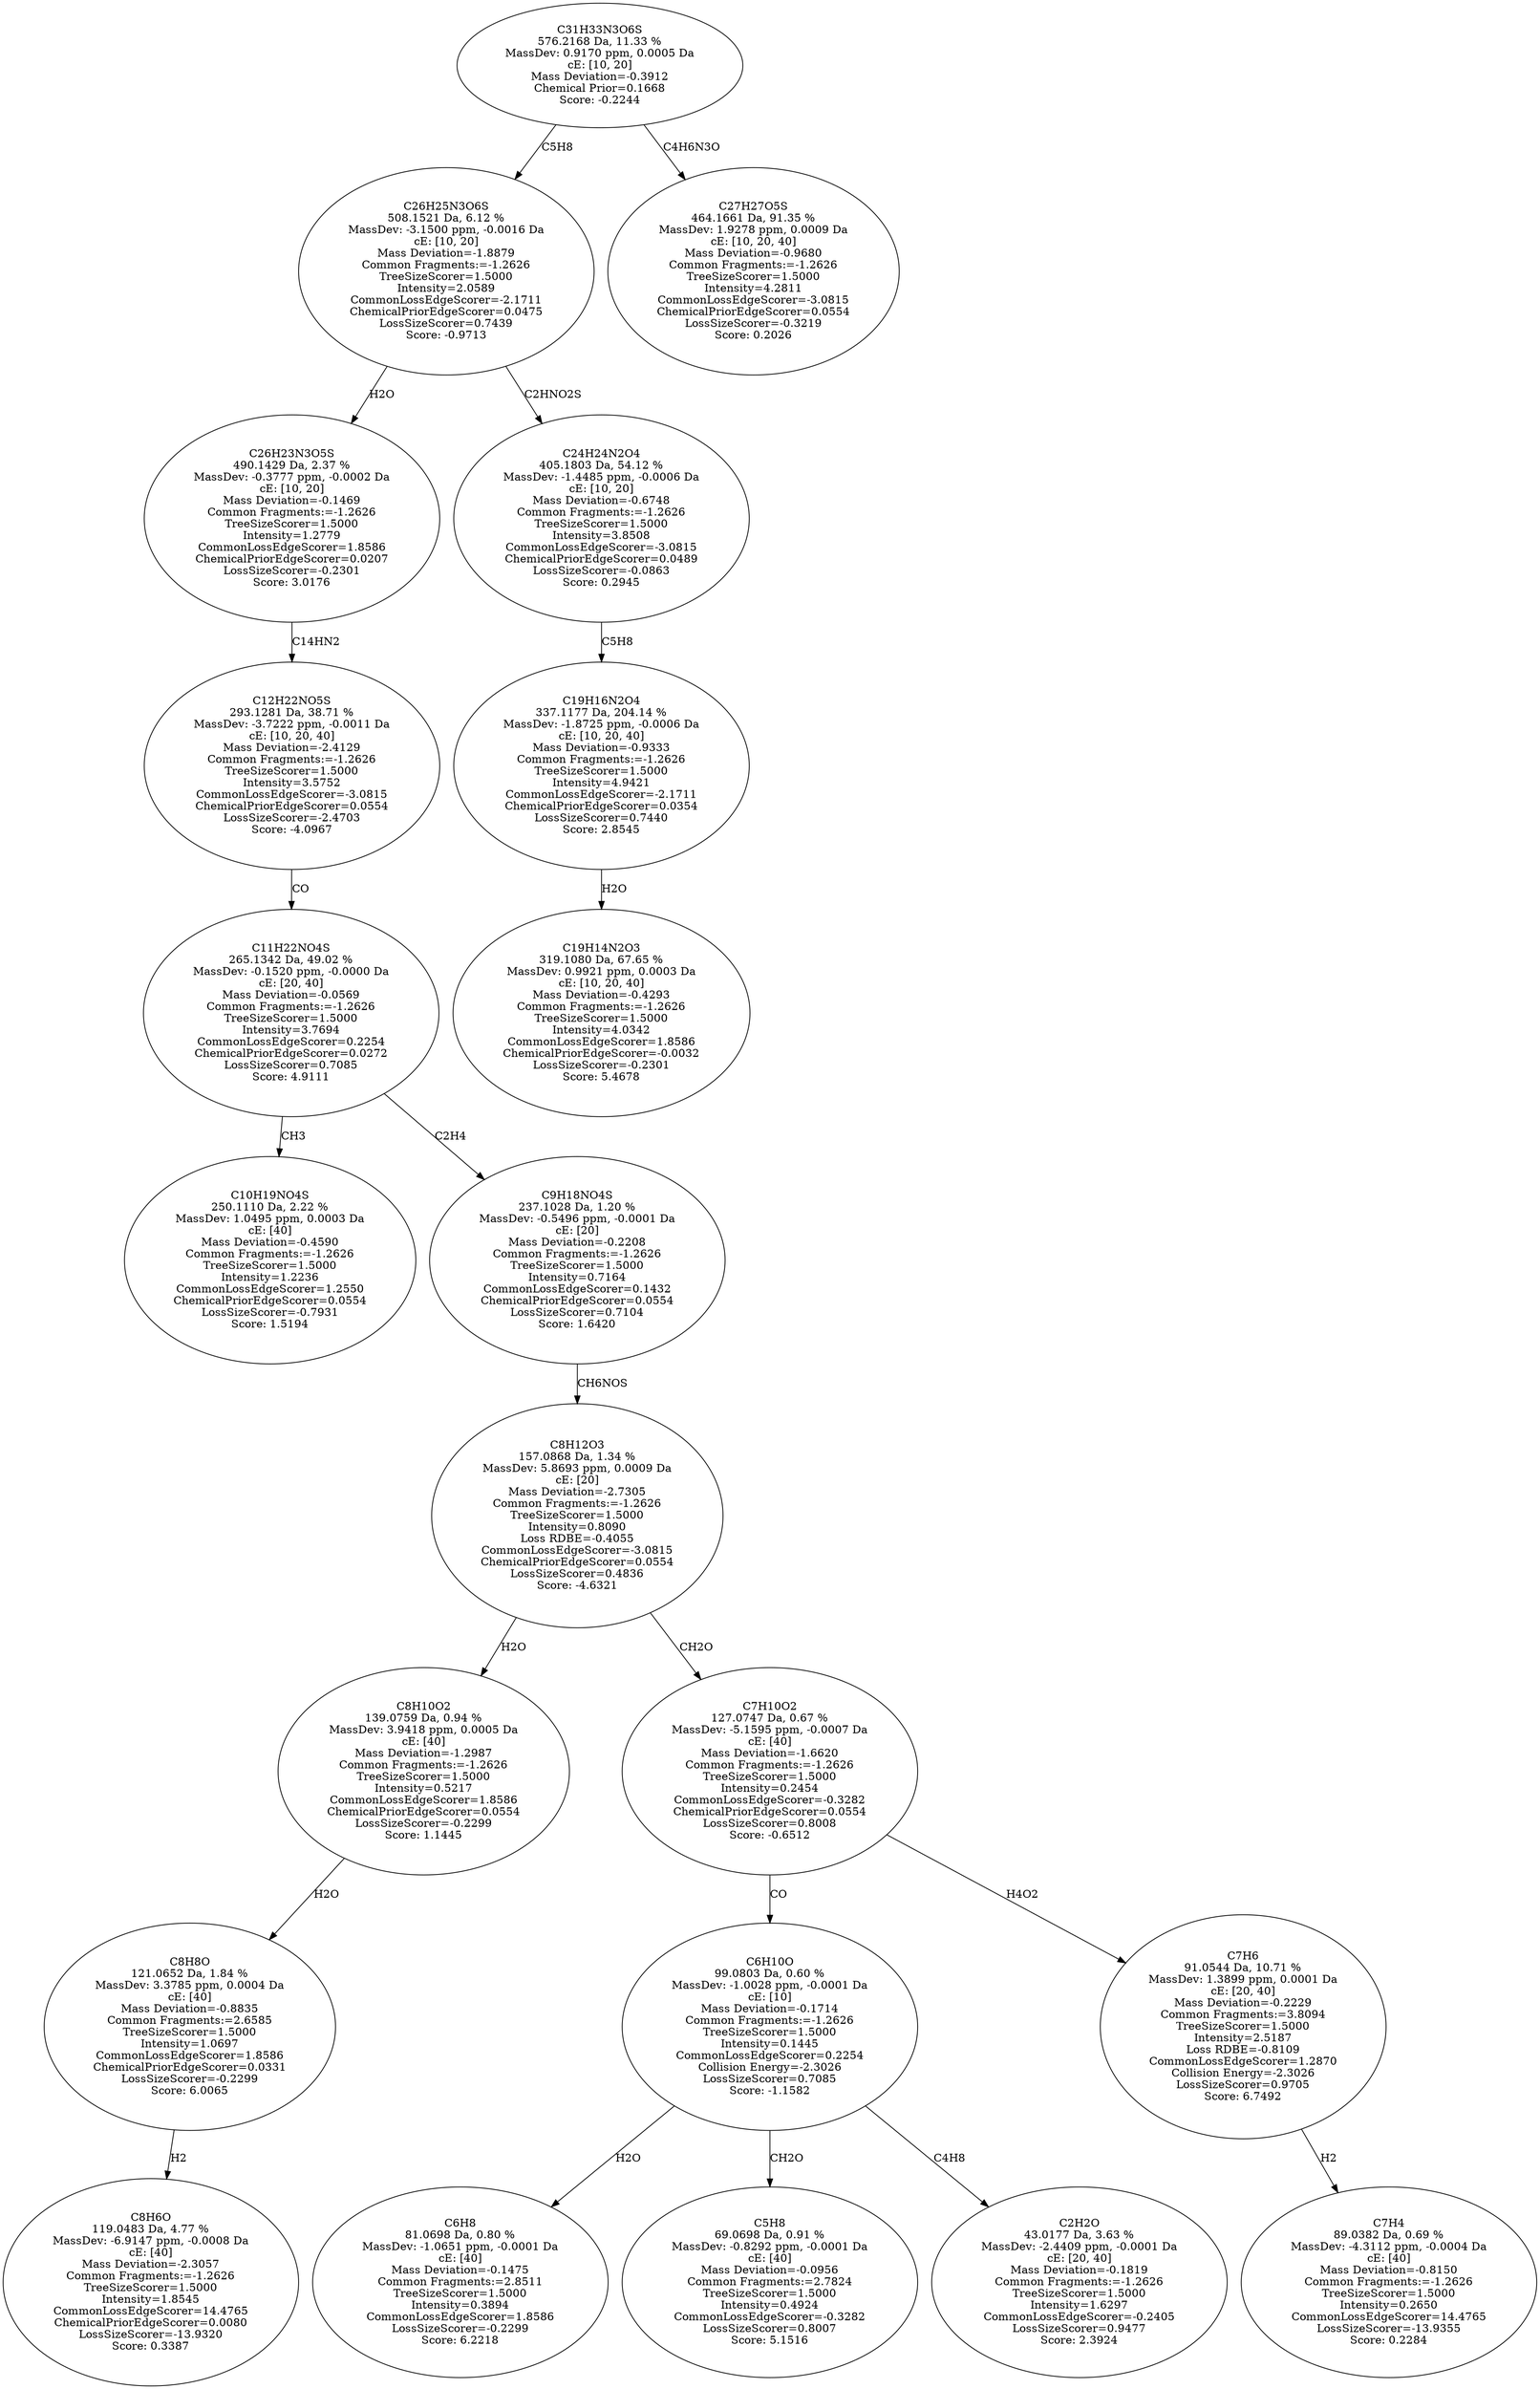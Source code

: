 strict digraph {
v1 [label="C10H19NO4S\n250.1110 Da, 2.22 %\nMassDev: 1.0495 ppm, 0.0003 Da\ncE: [40]\nMass Deviation=-0.4590\nCommon Fragments:=-1.2626\nTreeSizeScorer=1.5000\nIntensity=1.2236\nCommonLossEdgeScorer=1.2550\nChemicalPriorEdgeScorer=0.0554\nLossSizeScorer=-0.7931\nScore: 1.5194"];
v2 [label="C8H6O\n119.0483 Da, 4.77 %\nMassDev: -6.9147 ppm, -0.0008 Da\ncE: [40]\nMass Deviation=-2.3057\nCommon Fragments:=-1.2626\nTreeSizeScorer=1.5000\nIntensity=1.8545\nCommonLossEdgeScorer=14.4765\nChemicalPriorEdgeScorer=0.0080\nLossSizeScorer=-13.9320\nScore: 0.3387"];
v3 [label="C8H8O\n121.0652 Da, 1.84 %\nMassDev: 3.3785 ppm, 0.0004 Da\ncE: [40]\nMass Deviation=-0.8835\nCommon Fragments:=2.6585\nTreeSizeScorer=1.5000\nIntensity=1.0697\nCommonLossEdgeScorer=1.8586\nChemicalPriorEdgeScorer=0.0331\nLossSizeScorer=-0.2299\nScore: 6.0065"];
v4 [label="C8H10O2\n139.0759 Da, 0.94 %\nMassDev: 3.9418 ppm, 0.0005 Da\ncE: [40]\nMass Deviation=-1.2987\nCommon Fragments:=-1.2626\nTreeSizeScorer=1.5000\nIntensity=0.5217\nCommonLossEdgeScorer=1.8586\nChemicalPriorEdgeScorer=0.0554\nLossSizeScorer=-0.2299\nScore: 1.1445"];
v5 [label="C6H8\n81.0698 Da, 0.80 %\nMassDev: -1.0651 ppm, -0.0001 Da\ncE: [40]\nMass Deviation=-0.1475\nCommon Fragments:=2.8511\nTreeSizeScorer=1.5000\nIntensity=0.3894\nCommonLossEdgeScorer=1.8586\nLossSizeScorer=-0.2299\nScore: 6.2218"];
v6 [label="C5H8\n69.0698 Da, 0.91 %\nMassDev: -0.8292 ppm, -0.0001 Da\ncE: [40]\nMass Deviation=-0.0956\nCommon Fragments:=2.7824\nTreeSizeScorer=1.5000\nIntensity=0.4924\nCommonLossEdgeScorer=-0.3282\nLossSizeScorer=0.8007\nScore: 5.1516"];
v7 [label="C2H2O\n43.0177 Da, 3.63 %\nMassDev: -2.4409 ppm, -0.0001 Da\ncE: [20, 40]\nMass Deviation=-0.1819\nCommon Fragments:=-1.2626\nTreeSizeScorer=1.5000\nIntensity=1.6297\nCommonLossEdgeScorer=-0.2405\nLossSizeScorer=0.9477\nScore: 2.3924"];
v8 [label="C6H10O\n99.0803 Da, 0.60 %\nMassDev: -1.0028 ppm, -0.0001 Da\ncE: [10]\nMass Deviation=-0.1714\nCommon Fragments:=-1.2626\nTreeSizeScorer=1.5000\nIntensity=0.1445\nCommonLossEdgeScorer=0.2254\nCollision Energy=-2.3026\nLossSizeScorer=0.7085\nScore: -1.1582"];
v9 [label="C7H4\n89.0382 Da, 0.69 %\nMassDev: -4.3112 ppm, -0.0004 Da\ncE: [40]\nMass Deviation=-0.8150\nCommon Fragments:=-1.2626\nTreeSizeScorer=1.5000\nIntensity=0.2650\nCommonLossEdgeScorer=14.4765\nLossSizeScorer=-13.9355\nScore: 0.2284"];
v10 [label="C7H6\n91.0544 Da, 10.71 %\nMassDev: 1.3899 ppm, 0.0001 Da\ncE: [20, 40]\nMass Deviation=-0.2229\nCommon Fragments:=3.8094\nTreeSizeScorer=1.5000\nIntensity=2.5187\nLoss RDBE=-0.8109\nCommonLossEdgeScorer=1.2870\nCollision Energy=-2.3026\nLossSizeScorer=0.9705\nScore: 6.7492"];
v11 [label="C7H10O2\n127.0747 Da, 0.67 %\nMassDev: -5.1595 ppm, -0.0007 Da\ncE: [40]\nMass Deviation=-1.6620\nCommon Fragments:=-1.2626\nTreeSizeScorer=1.5000\nIntensity=0.2454\nCommonLossEdgeScorer=-0.3282\nChemicalPriorEdgeScorer=0.0554\nLossSizeScorer=0.8008\nScore: -0.6512"];
v12 [label="C8H12O3\n157.0868 Da, 1.34 %\nMassDev: 5.8693 ppm, 0.0009 Da\ncE: [20]\nMass Deviation=-2.7305\nCommon Fragments:=-1.2626\nTreeSizeScorer=1.5000\nIntensity=0.8090\nLoss RDBE=-0.4055\nCommonLossEdgeScorer=-3.0815\nChemicalPriorEdgeScorer=0.0554\nLossSizeScorer=0.4836\nScore: -4.6321"];
v13 [label="C9H18NO4S\n237.1028 Da, 1.20 %\nMassDev: -0.5496 ppm, -0.0001 Da\ncE: [20]\nMass Deviation=-0.2208\nCommon Fragments:=-1.2626\nTreeSizeScorer=1.5000\nIntensity=0.7164\nCommonLossEdgeScorer=0.1432\nChemicalPriorEdgeScorer=0.0554\nLossSizeScorer=0.7104\nScore: 1.6420"];
v14 [label="C11H22NO4S\n265.1342 Da, 49.02 %\nMassDev: -0.1520 ppm, -0.0000 Da\ncE: [20, 40]\nMass Deviation=-0.0569\nCommon Fragments:=-1.2626\nTreeSizeScorer=1.5000\nIntensity=3.7694\nCommonLossEdgeScorer=0.2254\nChemicalPriorEdgeScorer=0.0272\nLossSizeScorer=0.7085\nScore: 4.9111"];
v15 [label="C12H22NO5S\n293.1281 Da, 38.71 %\nMassDev: -3.7222 ppm, -0.0011 Da\ncE: [10, 20, 40]\nMass Deviation=-2.4129\nCommon Fragments:=-1.2626\nTreeSizeScorer=1.5000\nIntensity=3.5752\nCommonLossEdgeScorer=-3.0815\nChemicalPriorEdgeScorer=0.0554\nLossSizeScorer=-2.4703\nScore: -4.0967"];
v16 [label="C26H23N3O5S\n490.1429 Da, 2.37 %\nMassDev: -0.3777 ppm, -0.0002 Da\ncE: [10, 20]\nMass Deviation=-0.1469\nCommon Fragments:=-1.2626\nTreeSizeScorer=1.5000\nIntensity=1.2779\nCommonLossEdgeScorer=1.8586\nChemicalPriorEdgeScorer=0.0207\nLossSizeScorer=-0.2301\nScore: 3.0176"];
v17 [label="C19H14N2O3\n319.1080 Da, 67.65 %\nMassDev: 0.9921 ppm, 0.0003 Da\ncE: [10, 20, 40]\nMass Deviation=-0.4293\nCommon Fragments:=-1.2626\nTreeSizeScorer=1.5000\nIntensity=4.0342\nCommonLossEdgeScorer=1.8586\nChemicalPriorEdgeScorer=-0.0032\nLossSizeScorer=-0.2301\nScore: 5.4678"];
v18 [label="C19H16N2O4\n337.1177 Da, 204.14 %\nMassDev: -1.8725 ppm, -0.0006 Da\ncE: [10, 20, 40]\nMass Deviation=-0.9333\nCommon Fragments:=-1.2626\nTreeSizeScorer=1.5000\nIntensity=4.9421\nCommonLossEdgeScorer=-2.1711\nChemicalPriorEdgeScorer=0.0354\nLossSizeScorer=0.7440\nScore: 2.8545"];
v19 [label="C24H24N2O4\n405.1803 Da, 54.12 %\nMassDev: -1.4485 ppm, -0.0006 Da\ncE: [10, 20]\nMass Deviation=-0.6748\nCommon Fragments:=-1.2626\nTreeSizeScorer=1.5000\nIntensity=3.8508\nCommonLossEdgeScorer=-3.0815\nChemicalPriorEdgeScorer=0.0489\nLossSizeScorer=-0.0863\nScore: 0.2945"];
v20 [label="C26H25N3O6S\n508.1521 Da, 6.12 %\nMassDev: -3.1500 ppm, -0.0016 Da\ncE: [10, 20]\nMass Deviation=-1.8879\nCommon Fragments:=-1.2626\nTreeSizeScorer=1.5000\nIntensity=2.0589\nCommonLossEdgeScorer=-2.1711\nChemicalPriorEdgeScorer=0.0475\nLossSizeScorer=0.7439\nScore: -0.9713"];
v21 [label="C27H27O5S\n464.1661 Da, 91.35 %\nMassDev: 1.9278 ppm, 0.0009 Da\ncE: [10, 20, 40]\nMass Deviation=-0.9680\nCommon Fragments:=-1.2626\nTreeSizeScorer=1.5000\nIntensity=4.2811\nCommonLossEdgeScorer=-3.0815\nChemicalPriorEdgeScorer=0.0554\nLossSizeScorer=-0.3219\nScore: 0.2026"];
v22 [label="C31H33N3O6S\n576.2168 Da, 11.33 %\nMassDev: 0.9170 ppm, 0.0005 Da\ncE: [10, 20]\nMass Deviation=-0.3912\nChemical Prior=0.1668\nScore: -0.2244"];
v14 -> v1 [label="CH3"];
v3 -> v2 [label="H2"];
v4 -> v3 [label="H2O"];
v12 -> v4 [label="H2O"];
v8 -> v5 [label="H2O"];
v8 -> v6 [label="CH2O"];
v8 -> v7 [label="C4H8"];
v11 -> v8 [label="CO"];
v10 -> v9 [label="H2"];
v11 -> v10 [label="H4O2"];
v12 -> v11 [label="CH2O"];
v13 -> v12 [label="CH6NOS"];
v14 -> v13 [label="C2H4"];
v15 -> v14 [label="CO"];
v16 -> v15 [label="C14HN2"];
v20 -> v16 [label="H2O"];
v18 -> v17 [label="H2O"];
v19 -> v18 [label="C5H8"];
v20 -> v19 [label="C2HNO2S"];
v22 -> v20 [label="C5H8"];
v22 -> v21 [label="C4H6N3O"];
}